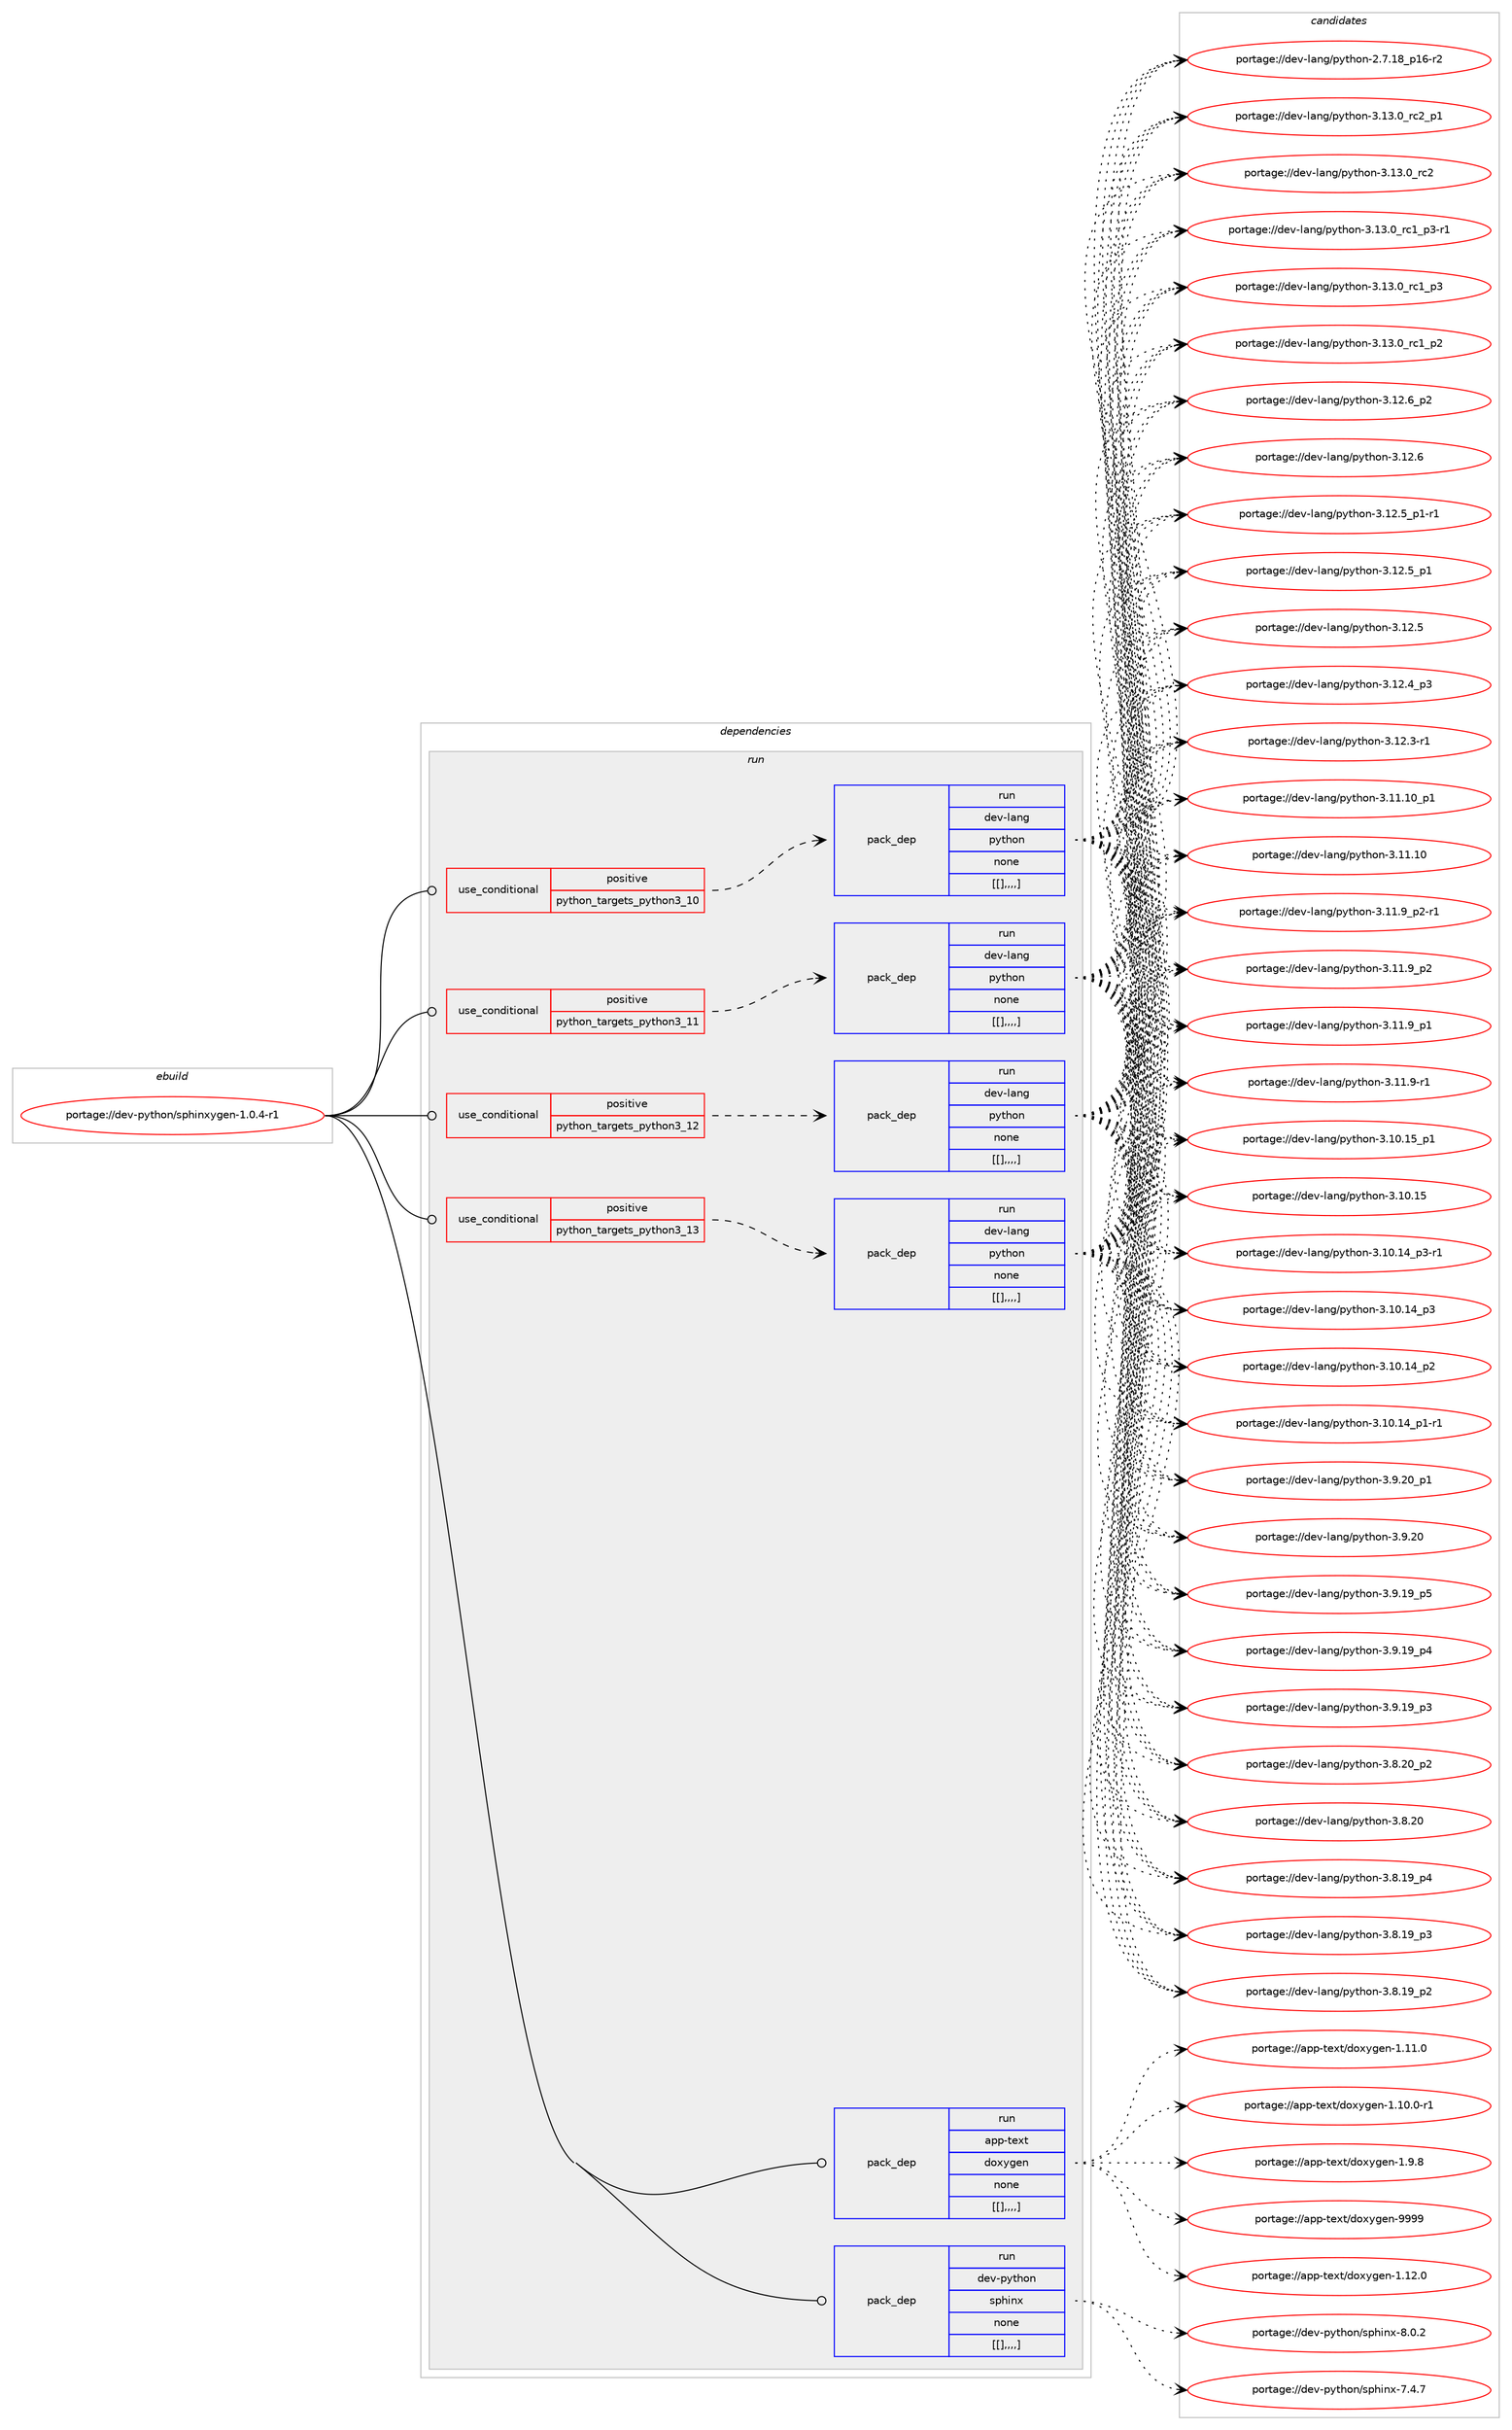 digraph prolog {

# *************
# Graph options
# *************

newrank=true;
concentrate=true;
compound=true;
graph [rankdir=LR,fontname=Helvetica,fontsize=10,ranksep=1.5];#, ranksep=2.5, nodesep=0.2];
edge  [arrowhead=vee];
node  [fontname=Helvetica,fontsize=10];

# **********
# The ebuild
# **********

subgraph cluster_leftcol {
color=gray;
label=<<i>ebuild</i>>;
id [label="portage://dev-python/sphinxygen-1.0.4-r1", color=red, width=4, href="../dev-python/sphinxygen-1.0.4-r1.svg"];
}

# ****************
# The dependencies
# ****************

subgraph cluster_midcol {
color=gray;
label=<<i>dependencies</i>>;
subgraph cluster_compile {
fillcolor="#eeeeee";
style=filled;
label=<<i>compile</i>>;
}
subgraph cluster_compileandrun {
fillcolor="#eeeeee";
style=filled;
label=<<i>compile and run</i>>;
}
subgraph cluster_run {
fillcolor="#eeeeee";
style=filled;
label=<<i>run</i>>;
subgraph cond41670 {
dependency167548 [label=<<TABLE BORDER="0" CELLBORDER="1" CELLSPACING="0" CELLPADDING="4"><TR><TD ROWSPAN="3" CELLPADDING="10">use_conditional</TD></TR><TR><TD>positive</TD></TR><TR><TD>python_targets_python3_10</TD></TR></TABLE>>, shape=none, color=red];
subgraph pack124620 {
dependency167549 [label=<<TABLE BORDER="0" CELLBORDER="1" CELLSPACING="0" CELLPADDING="4" WIDTH="220"><TR><TD ROWSPAN="6" CELLPADDING="30">pack_dep</TD></TR><TR><TD WIDTH="110">run</TD></TR><TR><TD>dev-lang</TD></TR><TR><TD>python</TD></TR><TR><TD>none</TD></TR><TR><TD>[[],,,,]</TD></TR></TABLE>>, shape=none, color=blue];
}
dependency167548:e -> dependency167549:w [weight=20,style="dashed",arrowhead="vee"];
}
id:e -> dependency167548:w [weight=20,style="solid",arrowhead="odot"];
subgraph cond41671 {
dependency167550 [label=<<TABLE BORDER="0" CELLBORDER="1" CELLSPACING="0" CELLPADDING="4"><TR><TD ROWSPAN="3" CELLPADDING="10">use_conditional</TD></TR><TR><TD>positive</TD></TR><TR><TD>python_targets_python3_11</TD></TR></TABLE>>, shape=none, color=red];
subgraph pack124621 {
dependency167551 [label=<<TABLE BORDER="0" CELLBORDER="1" CELLSPACING="0" CELLPADDING="4" WIDTH="220"><TR><TD ROWSPAN="6" CELLPADDING="30">pack_dep</TD></TR><TR><TD WIDTH="110">run</TD></TR><TR><TD>dev-lang</TD></TR><TR><TD>python</TD></TR><TR><TD>none</TD></TR><TR><TD>[[],,,,]</TD></TR></TABLE>>, shape=none, color=blue];
}
dependency167550:e -> dependency167551:w [weight=20,style="dashed",arrowhead="vee"];
}
id:e -> dependency167550:w [weight=20,style="solid",arrowhead="odot"];
subgraph cond41672 {
dependency167552 [label=<<TABLE BORDER="0" CELLBORDER="1" CELLSPACING="0" CELLPADDING="4"><TR><TD ROWSPAN="3" CELLPADDING="10">use_conditional</TD></TR><TR><TD>positive</TD></TR><TR><TD>python_targets_python3_12</TD></TR></TABLE>>, shape=none, color=red];
subgraph pack124622 {
dependency167553 [label=<<TABLE BORDER="0" CELLBORDER="1" CELLSPACING="0" CELLPADDING="4" WIDTH="220"><TR><TD ROWSPAN="6" CELLPADDING="30">pack_dep</TD></TR><TR><TD WIDTH="110">run</TD></TR><TR><TD>dev-lang</TD></TR><TR><TD>python</TD></TR><TR><TD>none</TD></TR><TR><TD>[[],,,,]</TD></TR></TABLE>>, shape=none, color=blue];
}
dependency167552:e -> dependency167553:w [weight=20,style="dashed",arrowhead="vee"];
}
id:e -> dependency167552:w [weight=20,style="solid",arrowhead="odot"];
subgraph cond41673 {
dependency167554 [label=<<TABLE BORDER="0" CELLBORDER="1" CELLSPACING="0" CELLPADDING="4"><TR><TD ROWSPAN="3" CELLPADDING="10">use_conditional</TD></TR><TR><TD>positive</TD></TR><TR><TD>python_targets_python3_13</TD></TR></TABLE>>, shape=none, color=red];
subgraph pack124623 {
dependency167555 [label=<<TABLE BORDER="0" CELLBORDER="1" CELLSPACING="0" CELLPADDING="4" WIDTH="220"><TR><TD ROWSPAN="6" CELLPADDING="30">pack_dep</TD></TR><TR><TD WIDTH="110">run</TD></TR><TR><TD>dev-lang</TD></TR><TR><TD>python</TD></TR><TR><TD>none</TD></TR><TR><TD>[[],,,,]</TD></TR></TABLE>>, shape=none, color=blue];
}
dependency167554:e -> dependency167555:w [weight=20,style="dashed",arrowhead="vee"];
}
id:e -> dependency167554:w [weight=20,style="solid",arrowhead="odot"];
subgraph pack124624 {
dependency167556 [label=<<TABLE BORDER="0" CELLBORDER="1" CELLSPACING="0" CELLPADDING="4" WIDTH="220"><TR><TD ROWSPAN="6" CELLPADDING="30">pack_dep</TD></TR><TR><TD WIDTH="110">run</TD></TR><TR><TD>app-text</TD></TR><TR><TD>doxygen</TD></TR><TR><TD>none</TD></TR><TR><TD>[[],,,,]</TD></TR></TABLE>>, shape=none, color=blue];
}
id:e -> dependency167556:w [weight=20,style="solid",arrowhead="odot"];
subgraph pack124625 {
dependency167557 [label=<<TABLE BORDER="0" CELLBORDER="1" CELLSPACING="0" CELLPADDING="4" WIDTH="220"><TR><TD ROWSPAN="6" CELLPADDING="30">pack_dep</TD></TR><TR><TD WIDTH="110">run</TD></TR><TR><TD>dev-python</TD></TR><TR><TD>sphinx</TD></TR><TR><TD>none</TD></TR><TR><TD>[[],,,,]</TD></TR></TABLE>>, shape=none, color=blue];
}
id:e -> dependency167557:w [weight=20,style="solid",arrowhead="odot"];
}
}

# **************
# The candidates
# **************

subgraph cluster_choices {
rank=same;
color=gray;
label=<<i>candidates</i>>;

subgraph choice124620 {
color=black;
nodesep=1;
choice100101118451089711010347112121116104111110455146495146489511499509511249 [label="portage://dev-lang/python-3.13.0_rc2_p1", color=red, width=4,href="../dev-lang/python-3.13.0_rc2_p1.svg"];
choice10010111845108971101034711212111610411111045514649514648951149950 [label="portage://dev-lang/python-3.13.0_rc2", color=red, width=4,href="../dev-lang/python-3.13.0_rc2.svg"];
choice1001011184510897110103471121211161041111104551464951464895114994995112514511449 [label="portage://dev-lang/python-3.13.0_rc1_p3-r1", color=red, width=4,href="../dev-lang/python-3.13.0_rc1_p3-r1.svg"];
choice100101118451089711010347112121116104111110455146495146489511499499511251 [label="portage://dev-lang/python-3.13.0_rc1_p3", color=red, width=4,href="../dev-lang/python-3.13.0_rc1_p3.svg"];
choice100101118451089711010347112121116104111110455146495146489511499499511250 [label="portage://dev-lang/python-3.13.0_rc1_p2", color=red, width=4,href="../dev-lang/python-3.13.0_rc1_p2.svg"];
choice100101118451089711010347112121116104111110455146495046549511250 [label="portage://dev-lang/python-3.12.6_p2", color=red, width=4,href="../dev-lang/python-3.12.6_p2.svg"];
choice10010111845108971101034711212111610411111045514649504654 [label="portage://dev-lang/python-3.12.6", color=red, width=4,href="../dev-lang/python-3.12.6.svg"];
choice1001011184510897110103471121211161041111104551464950465395112494511449 [label="portage://dev-lang/python-3.12.5_p1-r1", color=red, width=4,href="../dev-lang/python-3.12.5_p1-r1.svg"];
choice100101118451089711010347112121116104111110455146495046539511249 [label="portage://dev-lang/python-3.12.5_p1", color=red, width=4,href="../dev-lang/python-3.12.5_p1.svg"];
choice10010111845108971101034711212111610411111045514649504653 [label="portage://dev-lang/python-3.12.5", color=red, width=4,href="../dev-lang/python-3.12.5.svg"];
choice100101118451089711010347112121116104111110455146495046529511251 [label="portage://dev-lang/python-3.12.4_p3", color=red, width=4,href="../dev-lang/python-3.12.4_p3.svg"];
choice100101118451089711010347112121116104111110455146495046514511449 [label="portage://dev-lang/python-3.12.3-r1", color=red, width=4,href="../dev-lang/python-3.12.3-r1.svg"];
choice10010111845108971101034711212111610411111045514649494649489511249 [label="portage://dev-lang/python-3.11.10_p1", color=red, width=4,href="../dev-lang/python-3.11.10_p1.svg"];
choice1001011184510897110103471121211161041111104551464949464948 [label="portage://dev-lang/python-3.11.10", color=red, width=4,href="../dev-lang/python-3.11.10.svg"];
choice1001011184510897110103471121211161041111104551464949465795112504511449 [label="portage://dev-lang/python-3.11.9_p2-r1", color=red, width=4,href="../dev-lang/python-3.11.9_p2-r1.svg"];
choice100101118451089711010347112121116104111110455146494946579511250 [label="portage://dev-lang/python-3.11.9_p2", color=red, width=4,href="../dev-lang/python-3.11.9_p2.svg"];
choice100101118451089711010347112121116104111110455146494946579511249 [label="portage://dev-lang/python-3.11.9_p1", color=red, width=4,href="../dev-lang/python-3.11.9_p1.svg"];
choice100101118451089711010347112121116104111110455146494946574511449 [label="portage://dev-lang/python-3.11.9-r1", color=red, width=4,href="../dev-lang/python-3.11.9-r1.svg"];
choice10010111845108971101034711212111610411111045514649484649539511249 [label="portage://dev-lang/python-3.10.15_p1", color=red, width=4,href="../dev-lang/python-3.10.15_p1.svg"];
choice1001011184510897110103471121211161041111104551464948464953 [label="portage://dev-lang/python-3.10.15", color=red, width=4,href="../dev-lang/python-3.10.15.svg"];
choice100101118451089711010347112121116104111110455146494846495295112514511449 [label="portage://dev-lang/python-3.10.14_p3-r1", color=red, width=4,href="../dev-lang/python-3.10.14_p3-r1.svg"];
choice10010111845108971101034711212111610411111045514649484649529511251 [label="portage://dev-lang/python-3.10.14_p3", color=red, width=4,href="../dev-lang/python-3.10.14_p3.svg"];
choice10010111845108971101034711212111610411111045514649484649529511250 [label="portage://dev-lang/python-3.10.14_p2", color=red, width=4,href="../dev-lang/python-3.10.14_p2.svg"];
choice100101118451089711010347112121116104111110455146494846495295112494511449 [label="portage://dev-lang/python-3.10.14_p1-r1", color=red, width=4,href="../dev-lang/python-3.10.14_p1-r1.svg"];
choice100101118451089711010347112121116104111110455146574650489511249 [label="portage://dev-lang/python-3.9.20_p1", color=red, width=4,href="../dev-lang/python-3.9.20_p1.svg"];
choice10010111845108971101034711212111610411111045514657465048 [label="portage://dev-lang/python-3.9.20", color=red, width=4,href="../dev-lang/python-3.9.20.svg"];
choice100101118451089711010347112121116104111110455146574649579511253 [label="portage://dev-lang/python-3.9.19_p5", color=red, width=4,href="../dev-lang/python-3.9.19_p5.svg"];
choice100101118451089711010347112121116104111110455146574649579511252 [label="portage://dev-lang/python-3.9.19_p4", color=red, width=4,href="../dev-lang/python-3.9.19_p4.svg"];
choice100101118451089711010347112121116104111110455146574649579511251 [label="portage://dev-lang/python-3.9.19_p3", color=red, width=4,href="../dev-lang/python-3.9.19_p3.svg"];
choice100101118451089711010347112121116104111110455146564650489511250 [label="portage://dev-lang/python-3.8.20_p2", color=red, width=4,href="../dev-lang/python-3.8.20_p2.svg"];
choice10010111845108971101034711212111610411111045514656465048 [label="portage://dev-lang/python-3.8.20", color=red, width=4,href="../dev-lang/python-3.8.20.svg"];
choice100101118451089711010347112121116104111110455146564649579511252 [label="portage://dev-lang/python-3.8.19_p4", color=red, width=4,href="../dev-lang/python-3.8.19_p4.svg"];
choice100101118451089711010347112121116104111110455146564649579511251 [label="portage://dev-lang/python-3.8.19_p3", color=red, width=4,href="../dev-lang/python-3.8.19_p3.svg"];
choice100101118451089711010347112121116104111110455146564649579511250 [label="portage://dev-lang/python-3.8.19_p2", color=red, width=4,href="../dev-lang/python-3.8.19_p2.svg"];
choice100101118451089711010347112121116104111110455046554649569511249544511450 [label="portage://dev-lang/python-2.7.18_p16-r2", color=red, width=4,href="../dev-lang/python-2.7.18_p16-r2.svg"];
dependency167549:e -> choice100101118451089711010347112121116104111110455146495146489511499509511249:w [style=dotted,weight="100"];
dependency167549:e -> choice10010111845108971101034711212111610411111045514649514648951149950:w [style=dotted,weight="100"];
dependency167549:e -> choice1001011184510897110103471121211161041111104551464951464895114994995112514511449:w [style=dotted,weight="100"];
dependency167549:e -> choice100101118451089711010347112121116104111110455146495146489511499499511251:w [style=dotted,weight="100"];
dependency167549:e -> choice100101118451089711010347112121116104111110455146495146489511499499511250:w [style=dotted,weight="100"];
dependency167549:e -> choice100101118451089711010347112121116104111110455146495046549511250:w [style=dotted,weight="100"];
dependency167549:e -> choice10010111845108971101034711212111610411111045514649504654:w [style=dotted,weight="100"];
dependency167549:e -> choice1001011184510897110103471121211161041111104551464950465395112494511449:w [style=dotted,weight="100"];
dependency167549:e -> choice100101118451089711010347112121116104111110455146495046539511249:w [style=dotted,weight="100"];
dependency167549:e -> choice10010111845108971101034711212111610411111045514649504653:w [style=dotted,weight="100"];
dependency167549:e -> choice100101118451089711010347112121116104111110455146495046529511251:w [style=dotted,weight="100"];
dependency167549:e -> choice100101118451089711010347112121116104111110455146495046514511449:w [style=dotted,weight="100"];
dependency167549:e -> choice10010111845108971101034711212111610411111045514649494649489511249:w [style=dotted,weight="100"];
dependency167549:e -> choice1001011184510897110103471121211161041111104551464949464948:w [style=dotted,weight="100"];
dependency167549:e -> choice1001011184510897110103471121211161041111104551464949465795112504511449:w [style=dotted,weight="100"];
dependency167549:e -> choice100101118451089711010347112121116104111110455146494946579511250:w [style=dotted,weight="100"];
dependency167549:e -> choice100101118451089711010347112121116104111110455146494946579511249:w [style=dotted,weight="100"];
dependency167549:e -> choice100101118451089711010347112121116104111110455146494946574511449:w [style=dotted,weight="100"];
dependency167549:e -> choice10010111845108971101034711212111610411111045514649484649539511249:w [style=dotted,weight="100"];
dependency167549:e -> choice1001011184510897110103471121211161041111104551464948464953:w [style=dotted,weight="100"];
dependency167549:e -> choice100101118451089711010347112121116104111110455146494846495295112514511449:w [style=dotted,weight="100"];
dependency167549:e -> choice10010111845108971101034711212111610411111045514649484649529511251:w [style=dotted,weight="100"];
dependency167549:e -> choice10010111845108971101034711212111610411111045514649484649529511250:w [style=dotted,weight="100"];
dependency167549:e -> choice100101118451089711010347112121116104111110455146494846495295112494511449:w [style=dotted,weight="100"];
dependency167549:e -> choice100101118451089711010347112121116104111110455146574650489511249:w [style=dotted,weight="100"];
dependency167549:e -> choice10010111845108971101034711212111610411111045514657465048:w [style=dotted,weight="100"];
dependency167549:e -> choice100101118451089711010347112121116104111110455146574649579511253:w [style=dotted,weight="100"];
dependency167549:e -> choice100101118451089711010347112121116104111110455146574649579511252:w [style=dotted,weight="100"];
dependency167549:e -> choice100101118451089711010347112121116104111110455146574649579511251:w [style=dotted,weight="100"];
dependency167549:e -> choice100101118451089711010347112121116104111110455146564650489511250:w [style=dotted,weight="100"];
dependency167549:e -> choice10010111845108971101034711212111610411111045514656465048:w [style=dotted,weight="100"];
dependency167549:e -> choice100101118451089711010347112121116104111110455146564649579511252:w [style=dotted,weight="100"];
dependency167549:e -> choice100101118451089711010347112121116104111110455146564649579511251:w [style=dotted,weight="100"];
dependency167549:e -> choice100101118451089711010347112121116104111110455146564649579511250:w [style=dotted,weight="100"];
dependency167549:e -> choice100101118451089711010347112121116104111110455046554649569511249544511450:w [style=dotted,weight="100"];
}
subgraph choice124621 {
color=black;
nodesep=1;
choice100101118451089711010347112121116104111110455146495146489511499509511249 [label="portage://dev-lang/python-3.13.0_rc2_p1", color=red, width=4,href="../dev-lang/python-3.13.0_rc2_p1.svg"];
choice10010111845108971101034711212111610411111045514649514648951149950 [label="portage://dev-lang/python-3.13.0_rc2", color=red, width=4,href="../dev-lang/python-3.13.0_rc2.svg"];
choice1001011184510897110103471121211161041111104551464951464895114994995112514511449 [label="portage://dev-lang/python-3.13.0_rc1_p3-r1", color=red, width=4,href="../dev-lang/python-3.13.0_rc1_p3-r1.svg"];
choice100101118451089711010347112121116104111110455146495146489511499499511251 [label="portage://dev-lang/python-3.13.0_rc1_p3", color=red, width=4,href="../dev-lang/python-3.13.0_rc1_p3.svg"];
choice100101118451089711010347112121116104111110455146495146489511499499511250 [label="portage://dev-lang/python-3.13.0_rc1_p2", color=red, width=4,href="../dev-lang/python-3.13.0_rc1_p2.svg"];
choice100101118451089711010347112121116104111110455146495046549511250 [label="portage://dev-lang/python-3.12.6_p2", color=red, width=4,href="../dev-lang/python-3.12.6_p2.svg"];
choice10010111845108971101034711212111610411111045514649504654 [label="portage://dev-lang/python-3.12.6", color=red, width=4,href="../dev-lang/python-3.12.6.svg"];
choice1001011184510897110103471121211161041111104551464950465395112494511449 [label="portage://dev-lang/python-3.12.5_p1-r1", color=red, width=4,href="../dev-lang/python-3.12.5_p1-r1.svg"];
choice100101118451089711010347112121116104111110455146495046539511249 [label="portage://dev-lang/python-3.12.5_p1", color=red, width=4,href="../dev-lang/python-3.12.5_p1.svg"];
choice10010111845108971101034711212111610411111045514649504653 [label="portage://dev-lang/python-3.12.5", color=red, width=4,href="../dev-lang/python-3.12.5.svg"];
choice100101118451089711010347112121116104111110455146495046529511251 [label="portage://dev-lang/python-3.12.4_p3", color=red, width=4,href="../dev-lang/python-3.12.4_p3.svg"];
choice100101118451089711010347112121116104111110455146495046514511449 [label="portage://dev-lang/python-3.12.3-r1", color=red, width=4,href="../dev-lang/python-3.12.3-r1.svg"];
choice10010111845108971101034711212111610411111045514649494649489511249 [label="portage://dev-lang/python-3.11.10_p1", color=red, width=4,href="../dev-lang/python-3.11.10_p1.svg"];
choice1001011184510897110103471121211161041111104551464949464948 [label="portage://dev-lang/python-3.11.10", color=red, width=4,href="../dev-lang/python-3.11.10.svg"];
choice1001011184510897110103471121211161041111104551464949465795112504511449 [label="portage://dev-lang/python-3.11.9_p2-r1", color=red, width=4,href="../dev-lang/python-3.11.9_p2-r1.svg"];
choice100101118451089711010347112121116104111110455146494946579511250 [label="portage://dev-lang/python-3.11.9_p2", color=red, width=4,href="../dev-lang/python-3.11.9_p2.svg"];
choice100101118451089711010347112121116104111110455146494946579511249 [label="portage://dev-lang/python-3.11.9_p1", color=red, width=4,href="../dev-lang/python-3.11.9_p1.svg"];
choice100101118451089711010347112121116104111110455146494946574511449 [label="portage://dev-lang/python-3.11.9-r1", color=red, width=4,href="../dev-lang/python-3.11.9-r1.svg"];
choice10010111845108971101034711212111610411111045514649484649539511249 [label="portage://dev-lang/python-3.10.15_p1", color=red, width=4,href="../dev-lang/python-3.10.15_p1.svg"];
choice1001011184510897110103471121211161041111104551464948464953 [label="portage://dev-lang/python-3.10.15", color=red, width=4,href="../dev-lang/python-3.10.15.svg"];
choice100101118451089711010347112121116104111110455146494846495295112514511449 [label="portage://dev-lang/python-3.10.14_p3-r1", color=red, width=4,href="../dev-lang/python-3.10.14_p3-r1.svg"];
choice10010111845108971101034711212111610411111045514649484649529511251 [label="portage://dev-lang/python-3.10.14_p3", color=red, width=4,href="../dev-lang/python-3.10.14_p3.svg"];
choice10010111845108971101034711212111610411111045514649484649529511250 [label="portage://dev-lang/python-3.10.14_p2", color=red, width=4,href="../dev-lang/python-3.10.14_p2.svg"];
choice100101118451089711010347112121116104111110455146494846495295112494511449 [label="portage://dev-lang/python-3.10.14_p1-r1", color=red, width=4,href="../dev-lang/python-3.10.14_p1-r1.svg"];
choice100101118451089711010347112121116104111110455146574650489511249 [label="portage://dev-lang/python-3.9.20_p1", color=red, width=4,href="../dev-lang/python-3.9.20_p1.svg"];
choice10010111845108971101034711212111610411111045514657465048 [label="portage://dev-lang/python-3.9.20", color=red, width=4,href="../dev-lang/python-3.9.20.svg"];
choice100101118451089711010347112121116104111110455146574649579511253 [label="portage://dev-lang/python-3.9.19_p5", color=red, width=4,href="../dev-lang/python-3.9.19_p5.svg"];
choice100101118451089711010347112121116104111110455146574649579511252 [label="portage://dev-lang/python-3.9.19_p4", color=red, width=4,href="../dev-lang/python-3.9.19_p4.svg"];
choice100101118451089711010347112121116104111110455146574649579511251 [label="portage://dev-lang/python-3.9.19_p3", color=red, width=4,href="../dev-lang/python-3.9.19_p3.svg"];
choice100101118451089711010347112121116104111110455146564650489511250 [label="portage://dev-lang/python-3.8.20_p2", color=red, width=4,href="../dev-lang/python-3.8.20_p2.svg"];
choice10010111845108971101034711212111610411111045514656465048 [label="portage://dev-lang/python-3.8.20", color=red, width=4,href="../dev-lang/python-3.8.20.svg"];
choice100101118451089711010347112121116104111110455146564649579511252 [label="portage://dev-lang/python-3.8.19_p4", color=red, width=4,href="../dev-lang/python-3.8.19_p4.svg"];
choice100101118451089711010347112121116104111110455146564649579511251 [label="portage://dev-lang/python-3.8.19_p3", color=red, width=4,href="../dev-lang/python-3.8.19_p3.svg"];
choice100101118451089711010347112121116104111110455146564649579511250 [label="portage://dev-lang/python-3.8.19_p2", color=red, width=4,href="../dev-lang/python-3.8.19_p2.svg"];
choice100101118451089711010347112121116104111110455046554649569511249544511450 [label="portage://dev-lang/python-2.7.18_p16-r2", color=red, width=4,href="../dev-lang/python-2.7.18_p16-r2.svg"];
dependency167551:e -> choice100101118451089711010347112121116104111110455146495146489511499509511249:w [style=dotted,weight="100"];
dependency167551:e -> choice10010111845108971101034711212111610411111045514649514648951149950:w [style=dotted,weight="100"];
dependency167551:e -> choice1001011184510897110103471121211161041111104551464951464895114994995112514511449:w [style=dotted,weight="100"];
dependency167551:e -> choice100101118451089711010347112121116104111110455146495146489511499499511251:w [style=dotted,weight="100"];
dependency167551:e -> choice100101118451089711010347112121116104111110455146495146489511499499511250:w [style=dotted,weight="100"];
dependency167551:e -> choice100101118451089711010347112121116104111110455146495046549511250:w [style=dotted,weight="100"];
dependency167551:e -> choice10010111845108971101034711212111610411111045514649504654:w [style=dotted,weight="100"];
dependency167551:e -> choice1001011184510897110103471121211161041111104551464950465395112494511449:w [style=dotted,weight="100"];
dependency167551:e -> choice100101118451089711010347112121116104111110455146495046539511249:w [style=dotted,weight="100"];
dependency167551:e -> choice10010111845108971101034711212111610411111045514649504653:w [style=dotted,weight="100"];
dependency167551:e -> choice100101118451089711010347112121116104111110455146495046529511251:w [style=dotted,weight="100"];
dependency167551:e -> choice100101118451089711010347112121116104111110455146495046514511449:w [style=dotted,weight="100"];
dependency167551:e -> choice10010111845108971101034711212111610411111045514649494649489511249:w [style=dotted,weight="100"];
dependency167551:e -> choice1001011184510897110103471121211161041111104551464949464948:w [style=dotted,weight="100"];
dependency167551:e -> choice1001011184510897110103471121211161041111104551464949465795112504511449:w [style=dotted,weight="100"];
dependency167551:e -> choice100101118451089711010347112121116104111110455146494946579511250:w [style=dotted,weight="100"];
dependency167551:e -> choice100101118451089711010347112121116104111110455146494946579511249:w [style=dotted,weight="100"];
dependency167551:e -> choice100101118451089711010347112121116104111110455146494946574511449:w [style=dotted,weight="100"];
dependency167551:e -> choice10010111845108971101034711212111610411111045514649484649539511249:w [style=dotted,weight="100"];
dependency167551:e -> choice1001011184510897110103471121211161041111104551464948464953:w [style=dotted,weight="100"];
dependency167551:e -> choice100101118451089711010347112121116104111110455146494846495295112514511449:w [style=dotted,weight="100"];
dependency167551:e -> choice10010111845108971101034711212111610411111045514649484649529511251:w [style=dotted,weight="100"];
dependency167551:e -> choice10010111845108971101034711212111610411111045514649484649529511250:w [style=dotted,weight="100"];
dependency167551:e -> choice100101118451089711010347112121116104111110455146494846495295112494511449:w [style=dotted,weight="100"];
dependency167551:e -> choice100101118451089711010347112121116104111110455146574650489511249:w [style=dotted,weight="100"];
dependency167551:e -> choice10010111845108971101034711212111610411111045514657465048:w [style=dotted,weight="100"];
dependency167551:e -> choice100101118451089711010347112121116104111110455146574649579511253:w [style=dotted,weight="100"];
dependency167551:e -> choice100101118451089711010347112121116104111110455146574649579511252:w [style=dotted,weight="100"];
dependency167551:e -> choice100101118451089711010347112121116104111110455146574649579511251:w [style=dotted,weight="100"];
dependency167551:e -> choice100101118451089711010347112121116104111110455146564650489511250:w [style=dotted,weight="100"];
dependency167551:e -> choice10010111845108971101034711212111610411111045514656465048:w [style=dotted,weight="100"];
dependency167551:e -> choice100101118451089711010347112121116104111110455146564649579511252:w [style=dotted,weight="100"];
dependency167551:e -> choice100101118451089711010347112121116104111110455146564649579511251:w [style=dotted,weight="100"];
dependency167551:e -> choice100101118451089711010347112121116104111110455146564649579511250:w [style=dotted,weight="100"];
dependency167551:e -> choice100101118451089711010347112121116104111110455046554649569511249544511450:w [style=dotted,weight="100"];
}
subgraph choice124622 {
color=black;
nodesep=1;
choice100101118451089711010347112121116104111110455146495146489511499509511249 [label="portage://dev-lang/python-3.13.0_rc2_p1", color=red, width=4,href="../dev-lang/python-3.13.0_rc2_p1.svg"];
choice10010111845108971101034711212111610411111045514649514648951149950 [label="portage://dev-lang/python-3.13.0_rc2", color=red, width=4,href="../dev-lang/python-3.13.0_rc2.svg"];
choice1001011184510897110103471121211161041111104551464951464895114994995112514511449 [label="portage://dev-lang/python-3.13.0_rc1_p3-r1", color=red, width=4,href="../dev-lang/python-3.13.0_rc1_p3-r1.svg"];
choice100101118451089711010347112121116104111110455146495146489511499499511251 [label="portage://dev-lang/python-3.13.0_rc1_p3", color=red, width=4,href="../dev-lang/python-3.13.0_rc1_p3.svg"];
choice100101118451089711010347112121116104111110455146495146489511499499511250 [label="portage://dev-lang/python-3.13.0_rc1_p2", color=red, width=4,href="../dev-lang/python-3.13.0_rc1_p2.svg"];
choice100101118451089711010347112121116104111110455146495046549511250 [label="portage://dev-lang/python-3.12.6_p2", color=red, width=4,href="../dev-lang/python-3.12.6_p2.svg"];
choice10010111845108971101034711212111610411111045514649504654 [label="portage://dev-lang/python-3.12.6", color=red, width=4,href="../dev-lang/python-3.12.6.svg"];
choice1001011184510897110103471121211161041111104551464950465395112494511449 [label="portage://dev-lang/python-3.12.5_p1-r1", color=red, width=4,href="../dev-lang/python-3.12.5_p1-r1.svg"];
choice100101118451089711010347112121116104111110455146495046539511249 [label="portage://dev-lang/python-3.12.5_p1", color=red, width=4,href="../dev-lang/python-3.12.5_p1.svg"];
choice10010111845108971101034711212111610411111045514649504653 [label="portage://dev-lang/python-3.12.5", color=red, width=4,href="../dev-lang/python-3.12.5.svg"];
choice100101118451089711010347112121116104111110455146495046529511251 [label="portage://dev-lang/python-3.12.4_p3", color=red, width=4,href="../dev-lang/python-3.12.4_p3.svg"];
choice100101118451089711010347112121116104111110455146495046514511449 [label="portage://dev-lang/python-3.12.3-r1", color=red, width=4,href="../dev-lang/python-3.12.3-r1.svg"];
choice10010111845108971101034711212111610411111045514649494649489511249 [label="portage://dev-lang/python-3.11.10_p1", color=red, width=4,href="../dev-lang/python-3.11.10_p1.svg"];
choice1001011184510897110103471121211161041111104551464949464948 [label="portage://dev-lang/python-3.11.10", color=red, width=4,href="../dev-lang/python-3.11.10.svg"];
choice1001011184510897110103471121211161041111104551464949465795112504511449 [label="portage://dev-lang/python-3.11.9_p2-r1", color=red, width=4,href="../dev-lang/python-3.11.9_p2-r1.svg"];
choice100101118451089711010347112121116104111110455146494946579511250 [label="portage://dev-lang/python-3.11.9_p2", color=red, width=4,href="../dev-lang/python-3.11.9_p2.svg"];
choice100101118451089711010347112121116104111110455146494946579511249 [label="portage://dev-lang/python-3.11.9_p1", color=red, width=4,href="../dev-lang/python-3.11.9_p1.svg"];
choice100101118451089711010347112121116104111110455146494946574511449 [label="portage://dev-lang/python-3.11.9-r1", color=red, width=4,href="../dev-lang/python-3.11.9-r1.svg"];
choice10010111845108971101034711212111610411111045514649484649539511249 [label="portage://dev-lang/python-3.10.15_p1", color=red, width=4,href="../dev-lang/python-3.10.15_p1.svg"];
choice1001011184510897110103471121211161041111104551464948464953 [label="portage://dev-lang/python-3.10.15", color=red, width=4,href="../dev-lang/python-3.10.15.svg"];
choice100101118451089711010347112121116104111110455146494846495295112514511449 [label="portage://dev-lang/python-3.10.14_p3-r1", color=red, width=4,href="../dev-lang/python-3.10.14_p3-r1.svg"];
choice10010111845108971101034711212111610411111045514649484649529511251 [label="portage://dev-lang/python-3.10.14_p3", color=red, width=4,href="../dev-lang/python-3.10.14_p3.svg"];
choice10010111845108971101034711212111610411111045514649484649529511250 [label="portage://dev-lang/python-3.10.14_p2", color=red, width=4,href="../dev-lang/python-3.10.14_p2.svg"];
choice100101118451089711010347112121116104111110455146494846495295112494511449 [label="portage://dev-lang/python-3.10.14_p1-r1", color=red, width=4,href="../dev-lang/python-3.10.14_p1-r1.svg"];
choice100101118451089711010347112121116104111110455146574650489511249 [label="portage://dev-lang/python-3.9.20_p1", color=red, width=4,href="../dev-lang/python-3.9.20_p1.svg"];
choice10010111845108971101034711212111610411111045514657465048 [label="portage://dev-lang/python-3.9.20", color=red, width=4,href="../dev-lang/python-3.9.20.svg"];
choice100101118451089711010347112121116104111110455146574649579511253 [label="portage://dev-lang/python-3.9.19_p5", color=red, width=4,href="../dev-lang/python-3.9.19_p5.svg"];
choice100101118451089711010347112121116104111110455146574649579511252 [label="portage://dev-lang/python-3.9.19_p4", color=red, width=4,href="../dev-lang/python-3.9.19_p4.svg"];
choice100101118451089711010347112121116104111110455146574649579511251 [label="portage://dev-lang/python-3.9.19_p3", color=red, width=4,href="../dev-lang/python-3.9.19_p3.svg"];
choice100101118451089711010347112121116104111110455146564650489511250 [label="portage://dev-lang/python-3.8.20_p2", color=red, width=4,href="../dev-lang/python-3.8.20_p2.svg"];
choice10010111845108971101034711212111610411111045514656465048 [label="portage://dev-lang/python-3.8.20", color=red, width=4,href="../dev-lang/python-3.8.20.svg"];
choice100101118451089711010347112121116104111110455146564649579511252 [label="portage://dev-lang/python-3.8.19_p4", color=red, width=4,href="../dev-lang/python-3.8.19_p4.svg"];
choice100101118451089711010347112121116104111110455146564649579511251 [label="portage://dev-lang/python-3.8.19_p3", color=red, width=4,href="../dev-lang/python-3.8.19_p3.svg"];
choice100101118451089711010347112121116104111110455146564649579511250 [label="portage://dev-lang/python-3.8.19_p2", color=red, width=4,href="../dev-lang/python-3.8.19_p2.svg"];
choice100101118451089711010347112121116104111110455046554649569511249544511450 [label="portage://dev-lang/python-2.7.18_p16-r2", color=red, width=4,href="../dev-lang/python-2.7.18_p16-r2.svg"];
dependency167553:e -> choice100101118451089711010347112121116104111110455146495146489511499509511249:w [style=dotted,weight="100"];
dependency167553:e -> choice10010111845108971101034711212111610411111045514649514648951149950:w [style=dotted,weight="100"];
dependency167553:e -> choice1001011184510897110103471121211161041111104551464951464895114994995112514511449:w [style=dotted,weight="100"];
dependency167553:e -> choice100101118451089711010347112121116104111110455146495146489511499499511251:w [style=dotted,weight="100"];
dependency167553:e -> choice100101118451089711010347112121116104111110455146495146489511499499511250:w [style=dotted,weight="100"];
dependency167553:e -> choice100101118451089711010347112121116104111110455146495046549511250:w [style=dotted,weight="100"];
dependency167553:e -> choice10010111845108971101034711212111610411111045514649504654:w [style=dotted,weight="100"];
dependency167553:e -> choice1001011184510897110103471121211161041111104551464950465395112494511449:w [style=dotted,weight="100"];
dependency167553:e -> choice100101118451089711010347112121116104111110455146495046539511249:w [style=dotted,weight="100"];
dependency167553:e -> choice10010111845108971101034711212111610411111045514649504653:w [style=dotted,weight="100"];
dependency167553:e -> choice100101118451089711010347112121116104111110455146495046529511251:w [style=dotted,weight="100"];
dependency167553:e -> choice100101118451089711010347112121116104111110455146495046514511449:w [style=dotted,weight="100"];
dependency167553:e -> choice10010111845108971101034711212111610411111045514649494649489511249:w [style=dotted,weight="100"];
dependency167553:e -> choice1001011184510897110103471121211161041111104551464949464948:w [style=dotted,weight="100"];
dependency167553:e -> choice1001011184510897110103471121211161041111104551464949465795112504511449:w [style=dotted,weight="100"];
dependency167553:e -> choice100101118451089711010347112121116104111110455146494946579511250:w [style=dotted,weight="100"];
dependency167553:e -> choice100101118451089711010347112121116104111110455146494946579511249:w [style=dotted,weight="100"];
dependency167553:e -> choice100101118451089711010347112121116104111110455146494946574511449:w [style=dotted,weight="100"];
dependency167553:e -> choice10010111845108971101034711212111610411111045514649484649539511249:w [style=dotted,weight="100"];
dependency167553:e -> choice1001011184510897110103471121211161041111104551464948464953:w [style=dotted,weight="100"];
dependency167553:e -> choice100101118451089711010347112121116104111110455146494846495295112514511449:w [style=dotted,weight="100"];
dependency167553:e -> choice10010111845108971101034711212111610411111045514649484649529511251:w [style=dotted,weight="100"];
dependency167553:e -> choice10010111845108971101034711212111610411111045514649484649529511250:w [style=dotted,weight="100"];
dependency167553:e -> choice100101118451089711010347112121116104111110455146494846495295112494511449:w [style=dotted,weight="100"];
dependency167553:e -> choice100101118451089711010347112121116104111110455146574650489511249:w [style=dotted,weight="100"];
dependency167553:e -> choice10010111845108971101034711212111610411111045514657465048:w [style=dotted,weight="100"];
dependency167553:e -> choice100101118451089711010347112121116104111110455146574649579511253:w [style=dotted,weight="100"];
dependency167553:e -> choice100101118451089711010347112121116104111110455146574649579511252:w [style=dotted,weight="100"];
dependency167553:e -> choice100101118451089711010347112121116104111110455146574649579511251:w [style=dotted,weight="100"];
dependency167553:e -> choice100101118451089711010347112121116104111110455146564650489511250:w [style=dotted,weight="100"];
dependency167553:e -> choice10010111845108971101034711212111610411111045514656465048:w [style=dotted,weight="100"];
dependency167553:e -> choice100101118451089711010347112121116104111110455146564649579511252:w [style=dotted,weight="100"];
dependency167553:e -> choice100101118451089711010347112121116104111110455146564649579511251:w [style=dotted,weight="100"];
dependency167553:e -> choice100101118451089711010347112121116104111110455146564649579511250:w [style=dotted,weight="100"];
dependency167553:e -> choice100101118451089711010347112121116104111110455046554649569511249544511450:w [style=dotted,weight="100"];
}
subgraph choice124623 {
color=black;
nodesep=1;
choice100101118451089711010347112121116104111110455146495146489511499509511249 [label="portage://dev-lang/python-3.13.0_rc2_p1", color=red, width=4,href="../dev-lang/python-3.13.0_rc2_p1.svg"];
choice10010111845108971101034711212111610411111045514649514648951149950 [label="portage://dev-lang/python-3.13.0_rc2", color=red, width=4,href="../dev-lang/python-3.13.0_rc2.svg"];
choice1001011184510897110103471121211161041111104551464951464895114994995112514511449 [label="portage://dev-lang/python-3.13.0_rc1_p3-r1", color=red, width=4,href="../dev-lang/python-3.13.0_rc1_p3-r1.svg"];
choice100101118451089711010347112121116104111110455146495146489511499499511251 [label="portage://dev-lang/python-3.13.0_rc1_p3", color=red, width=4,href="../dev-lang/python-3.13.0_rc1_p3.svg"];
choice100101118451089711010347112121116104111110455146495146489511499499511250 [label="portage://dev-lang/python-3.13.0_rc1_p2", color=red, width=4,href="../dev-lang/python-3.13.0_rc1_p2.svg"];
choice100101118451089711010347112121116104111110455146495046549511250 [label="portage://dev-lang/python-3.12.6_p2", color=red, width=4,href="../dev-lang/python-3.12.6_p2.svg"];
choice10010111845108971101034711212111610411111045514649504654 [label="portage://dev-lang/python-3.12.6", color=red, width=4,href="../dev-lang/python-3.12.6.svg"];
choice1001011184510897110103471121211161041111104551464950465395112494511449 [label="portage://dev-lang/python-3.12.5_p1-r1", color=red, width=4,href="../dev-lang/python-3.12.5_p1-r1.svg"];
choice100101118451089711010347112121116104111110455146495046539511249 [label="portage://dev-lang/python-3.12.5_p1", color=red, width=4,href="../dev-lang/python-3.12.5_p1.svg"];
choice10010111845108971101034711212111610411111045514649504653 [label="portage://dev-lang/python-3.12.5", color=red, width=4,href="../dev-lang/python-3.12.5.svg"];
choice100101118451089711010347112121116104111110455146495046529511251 [label="portage://dev-lang/python-3.12.4_p3", color=red, width=4,href="../dev-lang/python-3.12.4_p3.svg"];
choice100101118451089711010347112121116104111110455146495046514511449 [label="portage://dev-lang/python-3.12.3-r1", color=red, width=4,href="../dev-lang/python-3.12.3-r1.svg"];
choice10010111845108971101034711212111610411111045514649494649489511249 [label="portage://dev-lang/python-3.11.10_p1", color=red, width=4,href="../dev-lang/python-3.11.10_p1.svg"];
choice1001011184510897110103471121211161041111104551464949464948 [label="portage://dev-lang/python-3.11.10", color=red, width=4,href="../dev-lang/python-3.11.10.svg"];
choice1001011184510897110103471121211161041111104551464949465795112504511449 [label="portage://dev-lang/python-3.11.9_p2-r1", color=red, width=4,href="../dev-lang/python-3.11.9_p2-r1.svg"];
choice100101118451089711010347112121116104111110455146494946579511250 [label="portage://dev-lang/python-3.11.9_p2", color=red, width=4,href="../dev-lang/python-3.11.9_p2.svg"];
choice100101118451089711010347112121116104111110455146494946579511249 [label="portage://dev-lang/python-3.11.9_p1", color=red, width=4,href="../dev-lang/python-3.11.9_p1.svg"];
choice100101118451089711010347112121116104111110455146494946574511449 [label="portage://dev-lang/python-3.11.9-r1", color=red, width=4,href="../dev-lang/python-3.11.9-r1.svg"];
choice10010111845108971101034711212111610411111045514649484649539511249 [label="portage://dev-lang/python-3.10.15_p1", color=red, width=4,href="../dev-lang/python-3.10.15_p1.svg"];
choice1001011184510897110103471121211161041111104551464948464953 [label="portage://dev-lang/python-3.10.15", color=red, width=4,href="../dev-lang/python-3.10.15.svg"];
choice100101118451089711010347112121116104111110455146494846495295112514511449 [label="portage://dev-lang/python-3.10.14_p3-r1", color=red, width=4,href="../dev-lang/python-3.10.14_p3-r1.svg"];
choice10010111845108971101034711212111610411111045514649484649529511251 [label="portage://dev-lang/python-3.10.14_p3", color=red, width=4,href="../dev-lang/python-3.10.14_p3.svg"];
choice10010111845108971101034711212111610411111045514649484649529511250 [label="portage://dev-lang/python-3.10.14_p2", color=red, width=4,href="../dev-lang/python-3.10.14_p2.svg"];
choice100101118451089711010347112121116104111110455146494846495295112494511449 [label="portage://dev-lang/python-3.10.14_p1-r1", color=red, width=4,href="../dev-lang/python-3.10.14_p1-r1.svg"];
choice100101118451089711010347112121116104111110455146574650489511249 [label="portage://dev-lang/python-3.9.20_p1", color=red, width=4,href="../dev-lang/python-3.9.20_p1.svg"];
choice10010111845108971101034711212111610411111045514657465048 [label="portage://dev-lang/python-3.9.20", color=red, width=4,href="../dev-lang/python-3.9.20.svg"];
choice100101118451089711010347112121116104111110455146574649579511253 [label="portage://dev-lang/python-3.9.19_p5", color=red, width=4,href="../dev-lang/python-3.9.19_p5.svg"];
choice100101118451089711010347112121116104111110455146574649579511252 [label="portage://dev-lang/python-3.9.19_p4", color=red, width=4,href="../dev-lang/python-3.9.19_p4.svg"];
choice100101118451089711010347112121116104111110455146574649579511251 [label="portage://dev-lang/python-3.9.19_p3", color=red, width=4,href="../dev-lang/python-3.9.19_p3.svg"];
choice100101118451089711010347112121116104111110455146564650489511250 [label="portage://dev-lang/python-3.8.20_p2", color=red, width=4,href="../dev-lang/python-3.8.20_p2.svg"];
choice10010111845108971101034711212111610411111045514656465048 [label="portage://dev-lang/python-3.8.20", color=red, width=4,href="../dev-lang/python-3.8.20.svg"];
choice100101118451089711010347112121116104111110455146564649579511252 [label="portage://dev-lang/python-3.8.19_p4", color=red, width=4,href="../dev-lang/python-3.8.19_p4.svg"];
choice100101118451089711010347112121116104111110455146564649579511251 [label="portage://dev-lang/python-3.8.19_p3", color=red, width=4,href="../dev-lang/python-3.8.19_p3.svg"];
choice100101118451089711010347112121116104111110455146564649579511250 [label="portage://dev-lang/python-3.8.19_p2", color=red, width=4,href="../dev-lang/python-3.8.19_p2.svg"];
choice100101118451089711010347112121116104111110455046554649569511249544511450 [label="portage://dev-lang/python-2.7.18_p16-r2", color=red, width=4,href="../dev-lang/python-2.7.18_p16-r2.svg"];
dependency167555:e -> choice100101118451089711010347112121116104111110455146495146489511499509511249:w [style=dotted,weight="100"];
dependency167555:e -> choice10010111845108971101034711212111610411111045514649514648951149950:w [style=dotted,weight="100"];
dependency167555:e -> choice1001011184510897110103471121211161041111104551464951464895114994995112514511449:w [style=dotted,weight="100"];
dependency167555:e -> choice100101118451089711010347112121116104111110455146495146489511499499511251:w [style=dotted,weight="100"];
dependency167555:e -> choice100101118451089711010347112121116104111110455146495146489511499499511250:w [style=dotted,weight="100"];
dependency167555:e -> choice100101118451089711010347112121116104111110455146495046549511250:w [style=dotted,weight="100"];
dependency167555:e -> choice10010111845108971101034711212111610411111045514649504654:w [style=dotted,weight="100"];
dependency167555:e -> choice1001011184510897110103471121211161041111104551464950465395112494511449:w [style=dotted,weight="100"];
dependency167555:e -> choice100101118451089711010347112121116104111110455146495046539511249:w [style=dotted,weight="100"];
dependency167555:e -> choice10010111845108971101034711212111610411111045514649504653:w [style=dotted,weight="100"];
dependency167555:e -> choice100101118451089711010347112121116104111110455146495046529511251:w [style=dotted,weight="100"];
dependency167555:e -> choice100101118451089711010347112121116104111110455146495046514511449:w [style=dotted,weight="100"];
dependency167555:e -> choice10010111845108971101034711212111610411111045514649494649489511249:w [style=dotted,weight="100"];
dependency167555:e -> choice1001011184510897110103471121211161041111104551464949464948:w [style=dotted,weight="100"];
dependency167555:e -> choice1001011184510897110103471121211161041111104551464949465795112504511449:w [style=dotted,weight="100"];
dependency167555:e -> choice100101118451089711010347112121116104111110455146494946579511250:w [style=dotted,weight="100"];
dependency167555:e -> choice100101118451089711010347112121116104111110455146494946579511249:w [style=dotted,weight="100"];
dependency167555:e -> choice100101118451089711010347112121116104111110455146494946574511449:w [style=dotted,weight="100"];
dependency167555:e -> choice10010111845108971101034711212111610411111045514649484649539511249:w [style=dotted,weight="100"];
dependency167555:e -> choice1001011184510897110103471121211161041111104551464948464953:w [style=dotted,weight="100"];
dependency167555:e -> choice100101118451089711010347112121116104111110455146494846495295112514511449:w [style=dotted,weight="100"];
dependency167555:e -> choice10010111845108971101034711212111610411111045514649484649529511251:w [style=dotted,weight="100"];
dependency167555:e -> choice10010111845108971101034711212111610411111045514649484649529511250:w [style=dotted,weight="100"];
dependency167555:e -> choice100101118451089711010347112121116104111110455146494846495295112494511449:w [style=dotted,weight="100"];
dependency167555:e -> choice100101118451089711010347112121116104111110455146574650489511249:w [style=dotted,weight="100"];
dependency167555:e -> choice10010111845108971101034711212111610411111045514657465048:w [style=dotted,weight="100"];
dependency167555:e -> choice100101118451089711010347112121116104111110455146574649579511253:w [style=dotted,weight="100"];
dependency167555:e -> choice100101118451089711010347112121116104111110455146574649579511252:w [style=dotted,weight="100"];
dependency167555:e -> choice100101118451089711010347112121116104111110455146574649579511251:w [style=dotted,weight="100"];
dependency167555:e -> choice100101118451089711010347112121116104111110455146564650489511250:w [style=dotted,weight="100"];
dependency167555:e -> choice10010111845108971101034711212111610411111045514656465048:w [style=dotted,weight="100"];
dependency167555:e -> choice100101118451089711010347112121116104111110455146564649579511252:w [style=dotted,weight="100"];
dependency167555:e -> choice100101118451089711010347112121116104111110455146564649579511251:w [style=dotted,weight="100"];
dependency167555:e -> choice100101118451089711010347112121116104111110455146564649579511250:w [style=dotted,weight="100"];
dependency167555:e -> choice100101118451089711010347112121116104111110455046554649569511249544511450:w [style=dotted,weight="100"];
}
subgraph choice124624 {
color=black;
nodesep=1;
choice9711211245116101120116471001111201211031011104557575757 [label="portage://app-text/doxygen-9999", color=red, width=4,href="../app-text/doxygen-9999.svg"];
choice97112112451161011201164710011112012110310111045494649504648 [label="portage://app-text/doxygen-1.12.0", color=red, width=4,href="../app-text/doxygen-1.12.0.svg"];
choice97112112451161011201164710011112012110310111045494649494648 [label="portage://app-text/doxygen-1.11.0", color=red, width=4,href="../app-text/doxygen-1.11.0.svg"];
choice971121124511610112011647100111120121103101110454946494846484511449 [label="portage://app-text/doxygen-1.10.0-r1", color=red, width=4,href="../app-text/doxygen-1.10.0-r1.svg"];
choice971121124511610112011647100111120121103101110454946574656 [label="portage://app-text/doxygen-1.9.8", color=red, width=4,href="../app-text/doxygen-1.9.8.svg"];
dependency167556:e -> choice9711211245116101120116471001111201211031011104557575757:w [style=dotted,weight="100"];
dependency167556:e -> choice97112112451161011201164710011112012110310111045494649504648:w [style=dotted,weight="100"];
dependency167556:e -> choice97112112451161011201164710011112012110310111045494649494648:w [style=dotted,weight="100"];
dependency167556:e -> choice971121124511610112011647100111120121103101110454946494846484511449:w [style=dotted,weight="100"];
dependency167556:e -> choice971121124511610112011647100111120121103101110454946574656:w [style=dotted,weight="100"];
}
subgraph choice124625 {
color=black;
nodesep=1;
choice1001011184511212111610411111047115112104105110120455646484650 [label="portage://dev-python/sphinx-8.0.2", color=red, width=4,href="../dev-python/sphinx-8.0.2.svg"];
choice1001011184511212111610411111047115112104105110120455546524655 [label="portage://dev-python/sphinx-7.4.7", color=red, width=4,href="../dev-python/sphinx-7.4.7.svg"];
dependency167557:e -> choice1001011184511212111610411111047115112104105110120455646484650:w [style=dotted,weight="100"];
dependency167557:e -> choice1001011184511212111610411111047115112104105110120455546524655:w [style=dotted,weight="100"];
}
}

}
